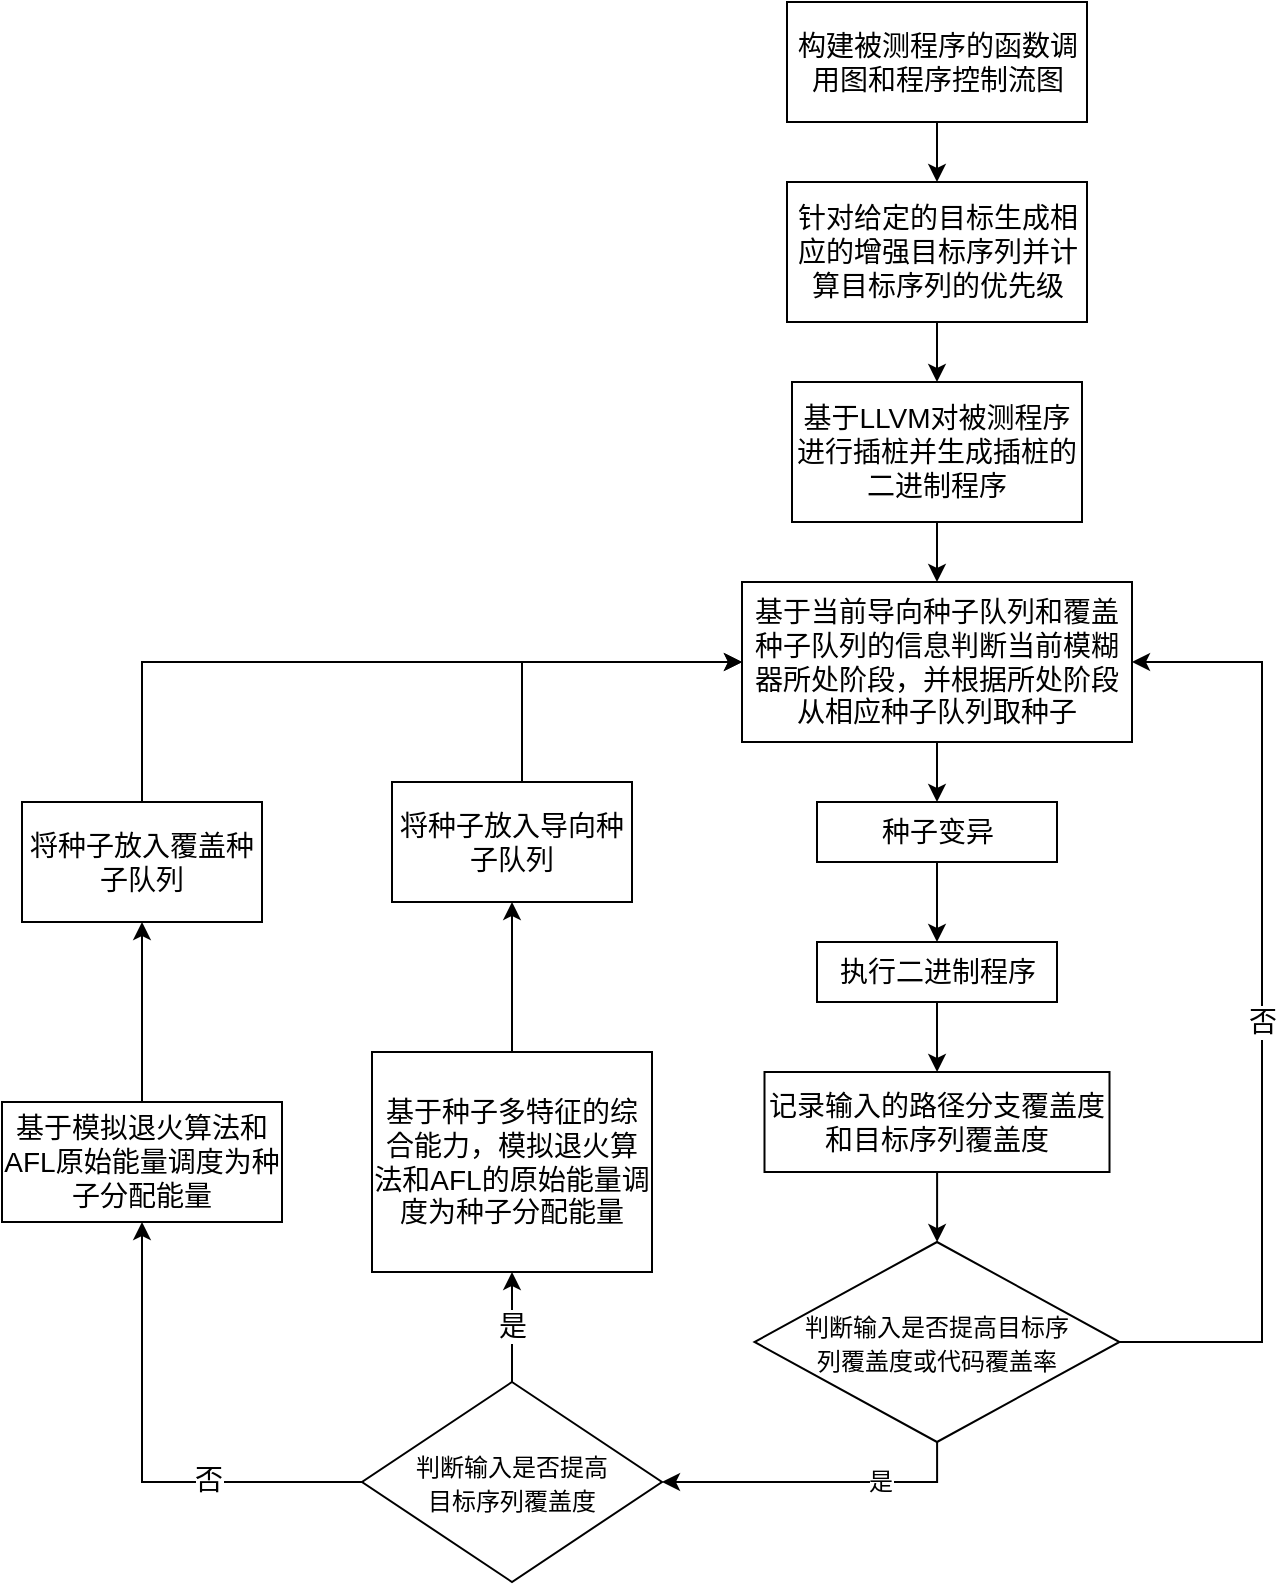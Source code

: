 <mxfile version="15.8.3" type="github">
  <diagram id="C5RBs43oDa-KdzZeNtuy" name="Page-1">
    <mxGraphModel dx="1038" dy="547" grid="1" gridSize="10" guides="1" tooltips="1" connect="1" arrows="1" fold="1" page="1" pageScale="1" pageWidth="827" pageHeight="1169" math="0" shadow="0">
      <root>
        <mxCell id="WIyWlLk6GJQsqaUBKTNV-0" />
        <mxCell id="WIyWlLk6GJQsqaUBKTNV-1" parent="WIyWlLk6GJQsqaUBKTNV-0" />
        <mxCell id="80ifv7xTPTXZvHraHOXA-35" value="" style="edgeStyle=orthogonalEdgeStyle;rounded=0;orthogonalLoop=1;jettySize=auto;html=1;fontSize=14;" edge="1" parent="WIyWlLk6GJQsqaUBKTNV-1" source="80ifv7xTPTXZvHraHOXA-1" target="80ifv7xTPTXZvHraHOXA-3">
          <mxGeometry relative="1" as="geometry" />
        </mxCell>
        <mxCell id="80ifv7xTPTXZvHraHOXA-1" value="构建被测程序的函数调用图和程序控制流图" style="rounded=0;whiteSpace=wrap;html=1;fontSize=14;" vertex="1" parent="WIyWlLk6GJQsqaUBKTNV-1">
          <mxGeometry x="522.5" y="50" width="150" height="60" as="geometry" />
        </mxCell>
        <mxCell id="80ifv7xTPTXZvHraHOXA-36" value="" style="edgeStyle=orthogonalEdgeStyle;rounded=0;orthogonalLoop=1;jettySize=auto;html=1;fontSize=14;" edge="1" parent="WIyWlLk6GJQsqaUBKTNV-1" source="80ifv7xTPTXZvHraHOXA-3" target="80ifv7xTPTXZvHraHOXA-4">
          <mxGeometry relative="1" as="geometry" />
        </mxCell>
        <mxCell id="80ifv7xTPTXZvHraHOXA-3" value="针对给定的目标生成相应的增强目标序列并计算目标序列的优先级" style="rounded=0;whiteSpace=wrap;html=1;fontSize=14;" vertex="1" parent="WIyWlLk6GJQsqaUBKTNV-1">
          <mxGeometry x="522.5" y="140" width="150" height="70" as="geometry" />
        </mxCell>
        <mxCell id="80ifv7xTPTXZvHraHOXA-37" value="" style="edgeStyle=orthogonalEdgeStyle;rounded=0;orthogonalLoop=1;jettySize=auto;html=1;fontSize=14;" edge="1" parent="WIyWlLk6GJQsqaUBKTNV-1" source="80ifv7xTPTXZvHraHOXA-4" target="80ifv7xTPTXZvHraHOXA-8">
          <mxGeometry relative="1" as="geometry" />
        </mxCell>
        <mxCell id="80ifv7xTPTXZvHraHOXA-4" value="基于LLVM对被测程序进行插桩并生成插桩的二进制程序" style="rounded=0;whiteSpace=wrap;html=1;fontSize=14;" vertex="1" parent="WIyWlLk6GJQsqaUBKTNV-1">
          <mxGeometry x="525" y="240" width="145" height="70" as="geometry" />
        </mxCell>
        <mxCell id="80ifv7xTPTXZvHraHOXA-41" value="" style="edgeStyle=orthogonalEdgeStyle;rounded=0;orthogonalLoop=1;jettySize=auto;html=1;fontSize=14;" edge="1" parent="WIyWlLk6GJQsqaUBKTNV-1" source="80ifv7xTPTXZvHraHOXA-6" target="80ifv7xTPTXZvHraHOXA-11">
          <mxGeometry relative="1" as="geometry" />
        </mxCell>
        <mxCell id="80ifv7xTPTXZvHraHOXA-6" value="记录输入的路径分支覆盖度和目标序列覆盖度" style="rounded=0;whiteSpace=wrap;html=1;fontSize=14;" vertex="1" parent="WIyWlLk6GJQsqaUBKTNV-1">
          <mxGeometry x="511.25" y="585" width="172.5" height="50" as="geometry" />
        </mxCell>
        <mxCell id="80ifv7xTPTXZvHraHOXA-38" value="" style="edgeStyle=orthogonalEdgeStyle;rounded=0;orthogonalLoop=1;jettySize=auto;html=1;fontSize=14;entryX=0.5;entryY=0;entryDx=0;entryDy=0;" edge="1" parent="WIyWlLk6GJQsqaUBKTNV-1" source="80ifv7xTPTXZvHraHOXA-8" target="80ifv7xTPTXZvHraHOXA-9">
          <mxGeometry relative="1" as="geometry" />
        </mxCell>
        <mxCell id="80ifv7xTPTXZvHraHOXA-8" value="基于当前导向种子队列和覆盖种子队列的信息判断当前模糊器所处阶段，并根据所处阶段从相应种子队列取种子" style="rounded=0;whiteSpace=wrap;html=1;fontSize=14;" vertex="1" parent="WIyWlLk6GJQsqaUBKTNV-1">
          <mxGeometry x="500" y="340" width="195" height="80" as="geometry" />
        </mxCell>
        <mxCell id="80ifv7xTPTXZvHraHOXA-39" value="" style="edgeStyle=orthogonalEdgeStyle;rounded=0;orthogonalLoop=1;jettySize=auto;html=1;fontSize=14;" edge="1" parent="WIyWlLk6GJQsqaUBKTNV-1" source="80ifv7xTPTXZvHraHOXA-9" target="80ifv7xTPTXZvHraHOXA-10">
          <mxGeometry relative="1" as="geometry" />
        </mxCell>
        <mxCell id="80ifv7xTPTXZvHraHOXA-9" value="种子变异" style="rounded=0;whiteSpace=wrap;html=1;fontSize=14;" vertex="1" parent="WIyWlLk6GJQsqaUBKTNV-1">
          <mxGeometry x="537.5" y="450" width="120" height="30" as="geometry" />
        </mxCell>
        <mxCell id="80ifv7xTPTXZvHraHOXA-40" value="" style="edgeStyle=orthogonalEdgeStyle;rounded=0;orthogonalLoop=1;jettySize=auto;html=1;fontSize=14;" edge="1" parent="WIyWlLk6GJQsqaUBKTNV-1" source="80ifv7xTPTXZvHraHOXA-10" target="80ifv7xTPTXZvHraHOXA-6">
          <mxGeometry relative="1" as="geometry" />
        </mxCell>
        <mxCell id="80ifv7xTPTXZvHraHOXA-10" value="执行二进制程序" style="rounded=0;whiteSpace=wrap;html=1;fontSize=14;" vertex="1" parent="WIyWlLk6GJQsqaUBKTNV-1">
          <mxGeometry x="537.5" y="520" width="120" height="30" as="geometry" />
        </mxCell>
        <mxCell id="80ifv7xTPTXZvHraHOXA-13" style="edgeStyle=orthogonalEdgeStyle;rounded=0;orthogonalLoop=1;jettySize=auto;html=1;fontSize=14;exitX=1;exitY=0.5;exitDx=0;exitDy=0;" edge="1" parent="WIyWlLk6GJQsqaUBKTNV-1" source="80ifv7xTPTXZvHraHOXA-11">
          <mxGeometry relative="1" as="geometry">
            <mxPoint x="695" y="380" as="targetPoint" />
            <Array as="points">
              <mxPoint x="760" y="720" />
              <mxPoint x="760" y="380" />
            </Array>
          </mxGeometry>
        </mxCell>
        <mxCell id="80ifv7xTPTXZvHraHOXA-15" value="否" style="edgeLabel;html=1;align=center;verticalAlign=middle;resizable=0;points=[];fontSize=14;" vertex="1" connectable="0" parent="80ifv7xTPTXZvHraHOXA-13">
          <mxGeometry x="-0.622" y="-1" relative="1" as="geometry">
            <mxPoint x="-1" y="-142" as="offset" />
          </mxGeometry>
        </mxCell>
        <mxCell id="80ifv7xTPTXZvHraHOXA-17" value="" style="edgeStyle=orthogonalEdgeStyle;rounded=0;orthogonalLoop=1;jettySize=auto;html=1;fontSize=12;" edge="1" parent="WIyWlLk6GJQsqaUBKTNV-1" source="80ifv7xTPTXZvHraHOXA-11" target="80ifv7xTPTXZvHraHOXA-16">
          <mxGeometry relative="1" as="geometry">
            <Array as="points">
              <mxPoint x="450" y="790" />
              <mxPoint x="450" y="790" />
            </Array>
          </mxGeometry>
        </mxCell>
        <mxCell id="80ifv7xTPTXZvHraHOXA-20" value="是" style="edgeLabel;html=1;align=center;verticalAlign=middle;resizable=0;points=[];fontSize=12;" vertex="1" connectable="0" parent="80ifv7xTPTXZvHraHOXA-17">
          <mxGeometry x="-0.5" y="3" relative="1" as="geometry">
            <mxPoint x="-9" y="-3" as="offset" />
          </mxGeometry>
        </mxCell>
        <mxCell id="80ifv7xTPTXZvHraHOXA-11" value="&lt;font style=&quot;font-size: 12px&quot;&gt;判断输入是否提高目标序&lt;br&gt;列覆盖度或代码覆盖率&lt;/font&gt;" style="rhombus;whiteSpace=wrap;html=1;fontSize=14;" vertex="1" parent="WIyWlLk6GJQsqaUBKTNV-1">
          <mxGeometry x="506.25" y="670" width="182.5" height="100" as="geometry" />
        </mxCell>
        <mxCell id="80ifv7xTPTXZvHraHOXA-25" style="edgeStyle=orthogonalEdgeStyle;rounded=0;orthogonalLoop=1;jettySize=auto;html=1;entryX=0.5;entryY=1;entryDx=0;entryDy=0;fontSize=14;" edge="1" parent="WIyWlLk6GJQsqaUBKTNV-1" source="80ifv7xTPTXZvHraHOXA-16" target="80ifv7xTPTXZvHraHOXA-22">
          <mxGeometry relative="1" as="geometry" />
        </mxCell>
        <mxCell id="80ifv7xTPTXZvHraHOXA-34" value="否" style="edgeLabel;html=1;align=center;verticalAlign=middle;resizable=0;points=[];fontSize=14;" vertex="1" connectable="0" parent="80ifv7xTPTXZvHraHOXA-25">
          <mxGeometry x="-0.36" y="-1" relative="1" as="geometry">
            <mxPoint as="offset" />
          </mxGeometry>
        </mxCell>
        <mxCell id="80ifv7xTPTXZvHraHOXA-31" value="" style="edgeStyle=orthogonalEdgeStyle;rounded=0;orthogonalLoop=1;jettySize=auto;html=1;fontSize=14;" edge="1" parent="WIyWlLk6GJQsqaUBKTNV-1" source="80ifv7xTPTXZvHraHOXA-16" target="80ifv7xTPTXZvHraHOXA-21">
          <mxGeometry relative="1" as="geometry">
            <Array as="points">
              <mxPoint x="385" y="720" />
              <mxPoint x="385" y="720" />
            </Array>
          </mxGeometry>
        </mxCell>
        <mxCell id="80ifv7xTPTXZvHraHOXA-33" value="是" style="edgeLabel;html=1;align=center;verticalAlign=middle;resizable=0;points=[];fontSize=14;" vertex="1" connectable="0" parent="80ifv7xTPTXZvHraHOXA-31">
          <mxGeometry x="-0.189" relative="1" as="geometry">
            <mxPoint y="-6" as="offset" />
          </mxGeometry>
        </mxCell>
        <mxCell id="80ifv7xTPTXZvHraHOXA-16" value="&lt;span style=&quot;font-size: 12px&quot;&gt;判断输入是否提高&lt;br&gt;目标序列&lt;/span&gt;&lt;span style=&quot;font-size: 12px&quot;&gt;覆盖度&lt;/span&gt;" style="rhombus;whiteSpace=wrap;html=1;fontSize=14;" vertex="1" parent="WIyWlLk6GJQsqaUBKTNV-1">
          <mxGeometry x="310" y="740" width="150" height="100" as="geometry" />
        </mxCell>
        <mxCell id="80ifv7xTPTXZvHraHOXA-32" value="" style="edgeStyle=orthogonalEdgeStyle;rounded=0;orthogonalLoop=1;jettySize=auto;html=1;fontSize=14;" edge="1" parent="WIyWlLk6GJQsqaUBKTNV-1" source="80ifv7xTPTXZvHraHOXA-21" target="80ifv7xTPTXZvHraHOXA-24">
          <mxGeometry relative="1" as="geometry" />
        </mxCell>
        <mxCell id="80ifv7xTPTXZvHraHOXA-21" value="&lt;font style=&quot;font-size: 14px&quot;&gt;基于种子多特征的综合能力，模拟退火算法和AFL的原始能量调度为种子分配能量&lt;/font&gt;" style="rounded=0;whiteSpace=wrap;html=1;fontSize=12;" vertex="1" parent="WIyWlLk6GJQsqaUBKTNV-1">
          <mxGeometry x="315" y="575" width="140" height="110" as="geometry" />
        </mxCell>
        <mxCell id="80ifv7xTPTXZvHraHOXA-28" value="" style="edgeStyle=orthogonalEdgeStyle;rounded=0;orthogonalLoop=1;jettySize=auto;html=1;fontSize=14;" edge="1" parent="WIyWlLk6GJQsqaUBKTNV-1" source="80ifv7xTPTXZvHraHOXA-22" target="80ifv7xTPTXZvHraHOXA-23">
          <mxGeometry relative="1" as="geometry" />
        </mxCell>
        <mxCell id="80ifv7xTPTXZvHraHOXA-22" value="&lt;font style=&quot;font-size: 14px&quot;&gt;基于模拟退火算法和AFL原始能量调度为种子分配能量&lt;/font&gt;" style="rounded=0;whiteSpace=wrap;html=1;fontSize=12;" vertex="1" parent="WIyWlLk6GJQsqaUBKTNV-1">
          <mxGeometry x="130" y="600" width="140" height="60" as="geometry" />
        </mxCell>
        <mxCell id="80ifv7xTPTXZvHraHOXA-29" style="edgeStyle=orthogonalEdgeStyle;rounded=0;orthogonalLoop=1;jettySize=auto;html=1;entryX=0;entryY=0.5;entryDx=0;entryDy=0;fontSize=14;" edge="1" parent="WIyWlLk6GJQsqaUBKTNV-1" source="80ifv7xTPTXZvHraHOXA-23" target="80ifv7xTPTXZvHraHOXA-8">
          <mxGeometry relative="1" as="geometry">
            <Array as="points">
              <mxPoint x="200" y="380" />
            </Array>
          </mxGeometry>
        </mxCell>
        <mxCell id="80ifv7xTPTXZvHraHOXA-23" value="将种子放入覆盖种子队列" style="rounded=0;whiteSpace=wrap;html=1;fontSize=14;" vertex="1" parent="WIyWlLk6GJQsqaUBKTNV-1">
          <mxGeometry x="140" y="450" width="120" height="60" as="geometry" />
        </mxCell>
        <mxCell id="80ifv7xTPTXZvHraHOXA-30" style="edgeStyle=orthogonalEdgeStyle;rounded=0;orthogonalLoop=1;jettySize=auto;html=1;entryX=0;entryY=0.5;entryDx=0;entryDy=0;fontSize=14;" edge="1" parent="WIyWlLk6GJQsqaUBKTNV-1" source="80ifv7xTPTXZvHraHOXA-24" target="80ifv7xTPTXZvHraHOXA-8">
          <mxGeometry relative="1" as="geometry">
            <Array as="points">
              <mxPoint x="390" y="380" />
            </Array>
          </mxGeometry>
        </mxCell>
        <mxCell id="80ifv7xTPTXZvHraHOXA-24" value="将种子放入导向种子队列" style="rounded=0;whiteSpace=wrap;html=1;fontSize=14;" vertex="1" parent="WIyWlLk6GJQsqaUBKTNV-1">
          <mxGeometry x="325" y="440" width="120" height="60" as="geometry" />
        </mxCell>
      </root>
    </mxGraphModel>
  </diagram>
</mxfile>
